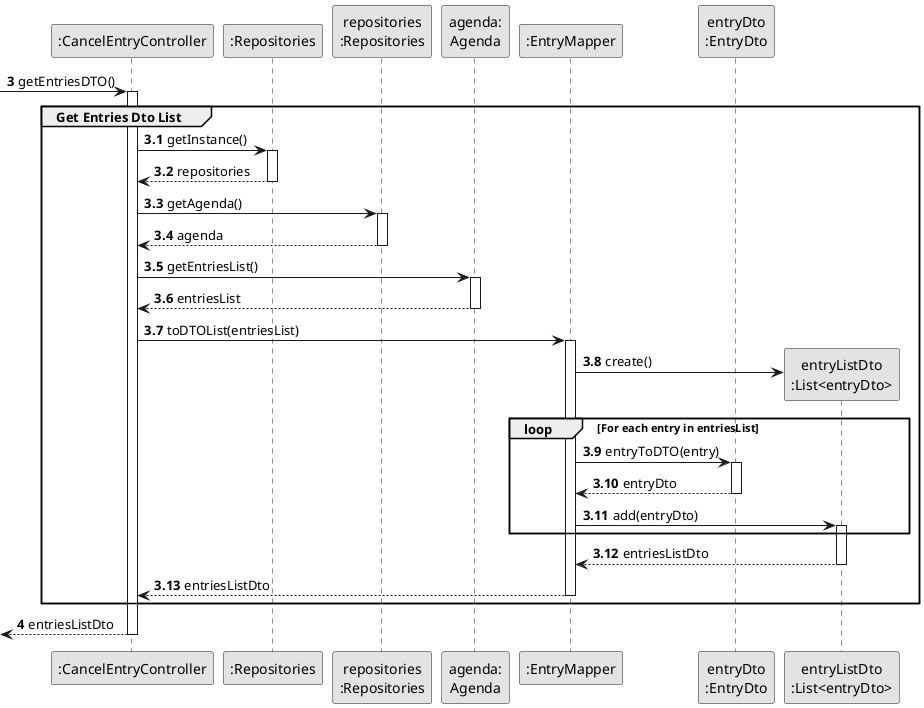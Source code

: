 @startuml
skinparam monochrome true
skinparam packageStyle rectangle
skinparam shadowing false

autonumber

'hide footbox

participant ":CancelEntryController" as CTRL
participant ":Repositories" as REP
participant "repositories\n:Repositories" as REPS
participant "agenda:\nAgenda" as AGENDA
participant ":EntryMapper" as entryMAPPER
participant "entryDto\n:EntryDto" as entryDTO
participant "entryListDto\n:List<entryDto>" as entryListDTO

autonumber 3

 -> CTRL : getEntriesDTO()
autonumber 3.1
activate CTRL
    group Get Entries Dto List

CTRL -> REP : getInstance()
            activate REP

            REP --> CTRL: repositories
            deactivate REP

            CTRL -> REPS : getAgenda()
            activate REPS

            REPS --> CTRL: agenda
            deactivate REPS

            CTRL -> AGENDA: getEntriesList()
            activate AGENDA

            AGENDA --> CTRL : entriesList
            deactivate AGENDA

            CTRL -> entryMAPPER: toDTOList(entriesList)
            activate entryMAPPER

                entryMAPPER -> entryListDTO** : create()

                loop For each entry in entriesList

                entryMAPPER -> entryDTO: entryToDTO(entry)
                activate entryDTO

                entryDTO --> entryMAPPER: entryDto
                deactivate entryDTO

                entryMAPPER -> entryListDTO: add(entryDto)
                activate entryListDTO

                end

                entryListDTO --> entryMAPPER: entriesListDto
                deactivate entryListDTO

            entryMAPPER --> CTRL : entriesListDto
            deactivate entryMAPPER

    end
    autonumber 4
    <-- CTRL  : entriesListDto
deactivate CTRL

@enduml
